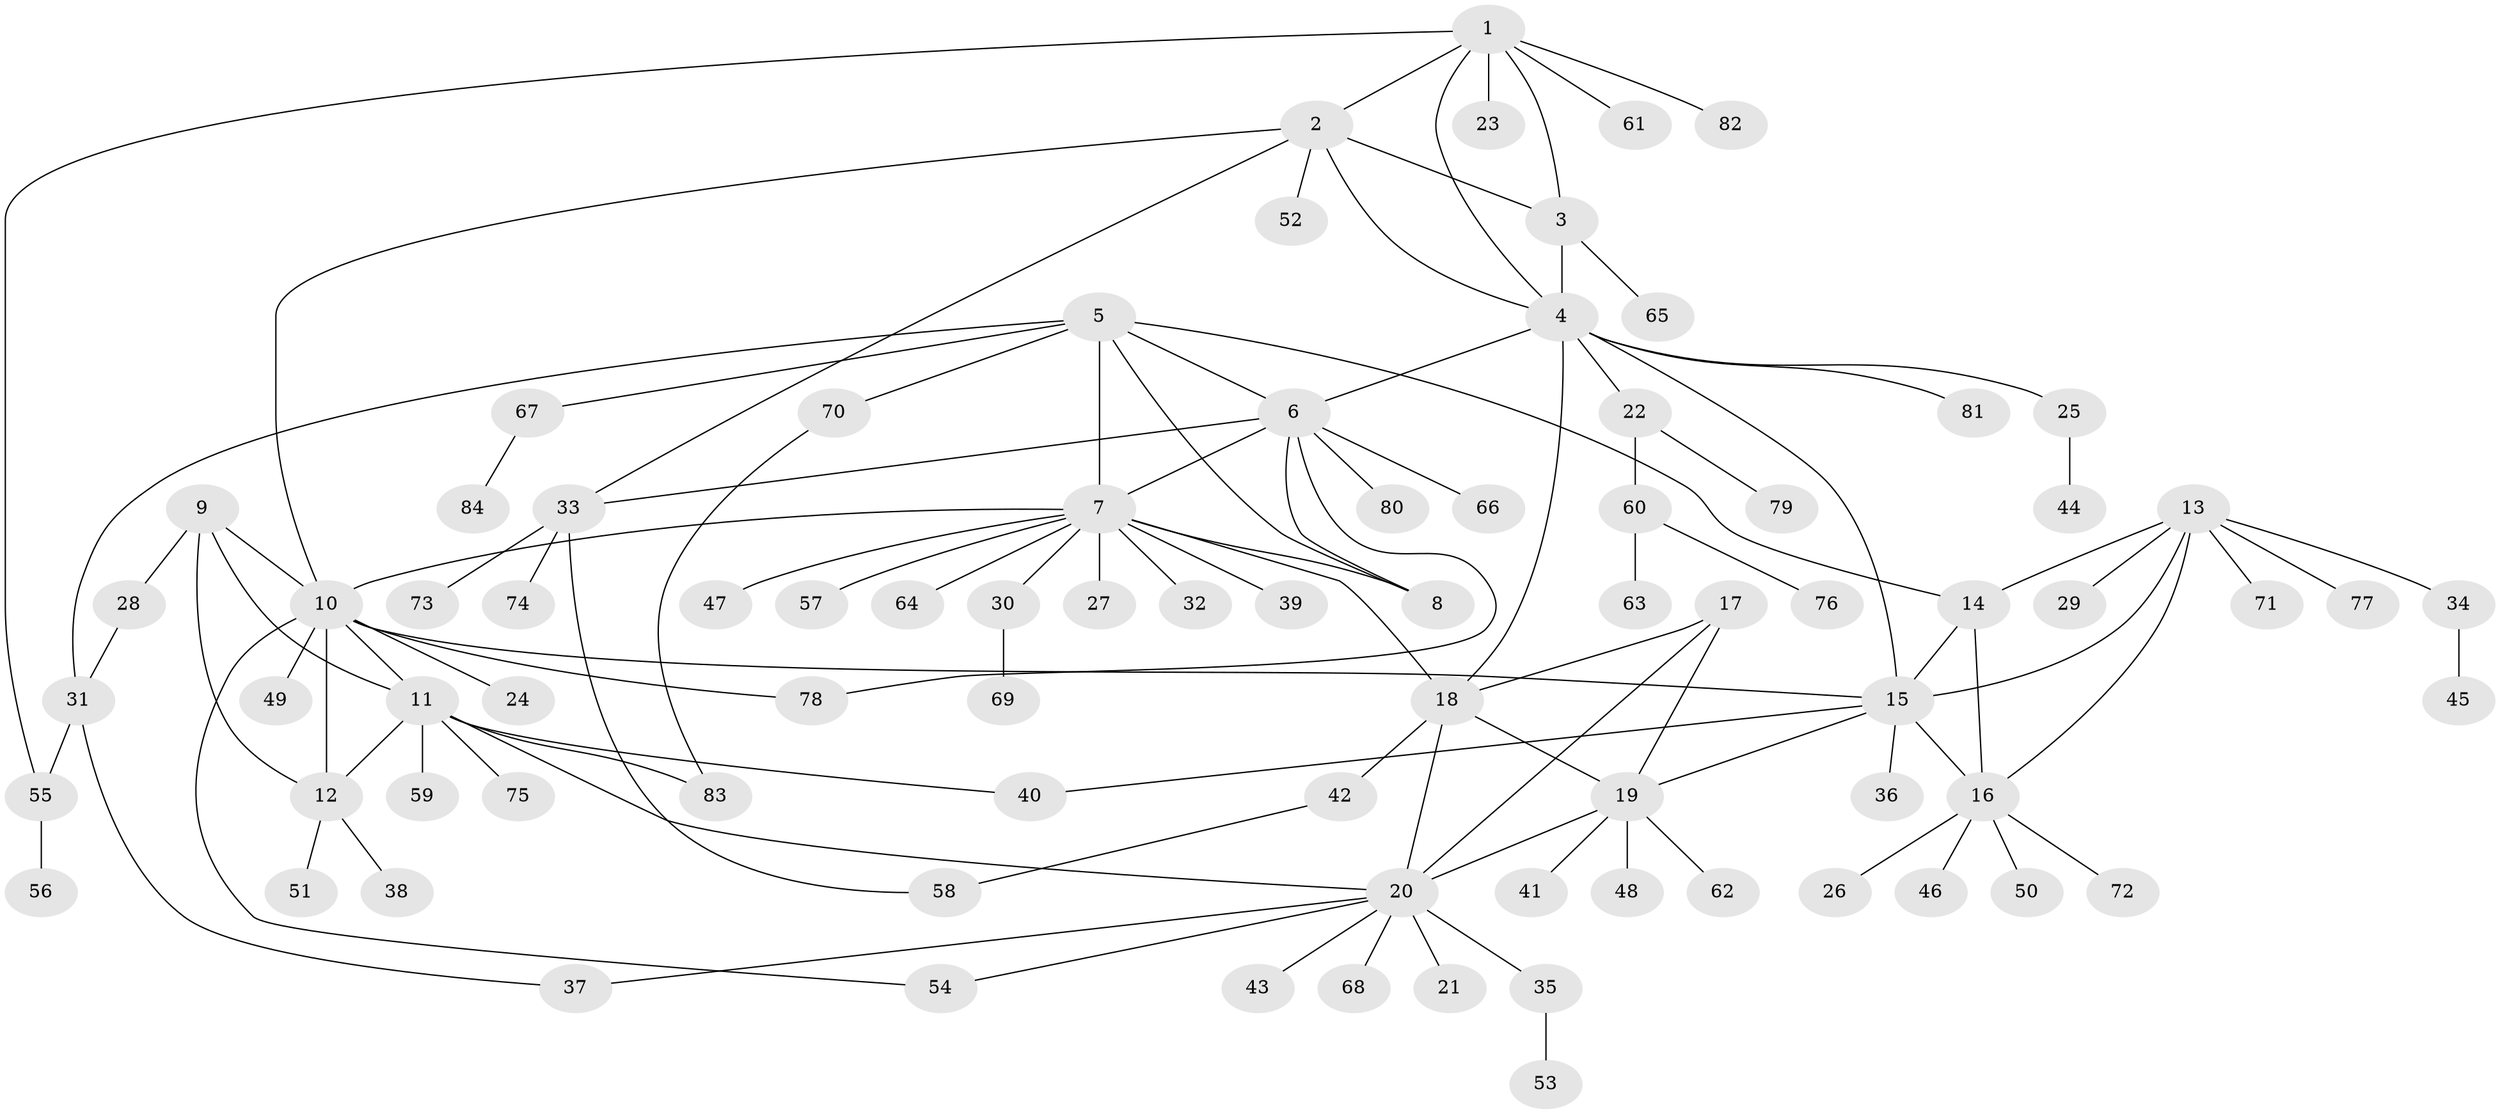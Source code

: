// Generated by graph-tools (version 1.1) at 2025/50/03/09/25 03:50:43]
// undirected, 84 vertices, 113 edges
graph export_dot {
graph [start="1"]
  node [color=gray90,style=filled];
  1;
  2;
  3;
  4;
  5;
  6;
  7;
  8;
  9;
  10;
  11;
  12;
  13;
  14;
  15;
  16;
  17;
  18;
  19;
  20;
  21;
  22;
  23;
  24;
  25;
  26;
  27;
  28;
  29;
  30;
  31;
  32;
  33;
  34;
  35;
  36;
  37;
  38;
  39;
  40;
  41;
  42;
  43;
  44;
  45;
  46;
  47;
  48;
  49;
  50;
  51;
  52;
  53;
  54;
  55;
  56;
  57;
  58;
  59;
  60;
  61;
  62;
  63;
  64;
  65;
  66;
  67;
  68;
  69;
  70;
  71;
  72;
  73;
  74;
  75;
  76;
  77;
  78;
  79;
  80;
  81;
  82;
  83;
  84;
  1 -- 2;
  1 -- 3;
  1 -- 4;
  1 -- 23;
  1 -- 55;
  1 -- 61;
  1 -- 82;
  2 -- 3;
  2 -- 4;
  2 -- 10;
  2 -- 33;
  2 -- 52;
  3 -- 4;
  3 -- 65;
  4 -- 6;
  4 -- 15;
  4 -- 18;
  4 -- 22;
  4 -- 25;
  4 -- 81;
  5 -- 6;
  5 -- 7;
  5 -- 8;
  5 -- 14;
  5 -- 31;
  5 -- 67;
  5 -- 70;
  6 -- 7;
  6 -- 8;
  6 -- 33;
  6 -- 66;
  6 -- 78;
  6 -- 80;
  7 -- 8;
  7 -- 10;
  7 -- 18;
  7 -- 27;
  7 -- 30;
  7 -- 32;
  7 -- 39;
  7 -- 47;
  7 -- 57;
  7 -- 64;
  9 -- 10;
  9 -- 11;
  9 -- 12;
  9 -- 28;
  10 -- 11;
  10 -- 12;
  10 -- 15;
  10 -- 24;
  10 -- 49;
  10 -- 54;
  10 -- 78;
  11 -- 12;
  11 -- 20;
  11 -- 40;
  11 -- 59;
  11 -- 75;
  11 -- 83;
  12 -- 38;
  12 -- 51;
  13 -- 14;
  13 -- 15;
  13 -- 16;
  13 -- 29;
  13 -- 34;
  13 -- 71;
  13 -- 77;
  14 -- 15;
  14 -- 16;
  15 -- 16;
  15 -- 19;
  15 -- 36;
  15 -- 40;
  16 -- 26;
  16 -- 46;
  16 -- 50;
  16 -- 72;
  17 -- 18;
  17 -- 19;
  17 -- 20;
  18 -- 19;
  18 -- 20;
  18 -- 42;
  19 -- 20;
  19 -- 41;
  19 -- 48;
  19 -- 62;
  20 -- 21;
  20 -- 35;
  20 -- 37;
  20 -- 43;
  20 -- 54;
  20 -- 68;
  22 -- 60;
  22 -- 79;
  25 -- 44;
  28 -- 31;
  30 -- 69;
  31 -- 37;
  31 -- 55;
  33 -- 58;
  33 -- 73;
  33 -- 74;
  34 -- 45;
  35 -- 53;
  42 -- 58;
  55 -- 56;
  60 -- 63;
  60 -- 76;
  67 -- 84;
  70 -- 83;
}
